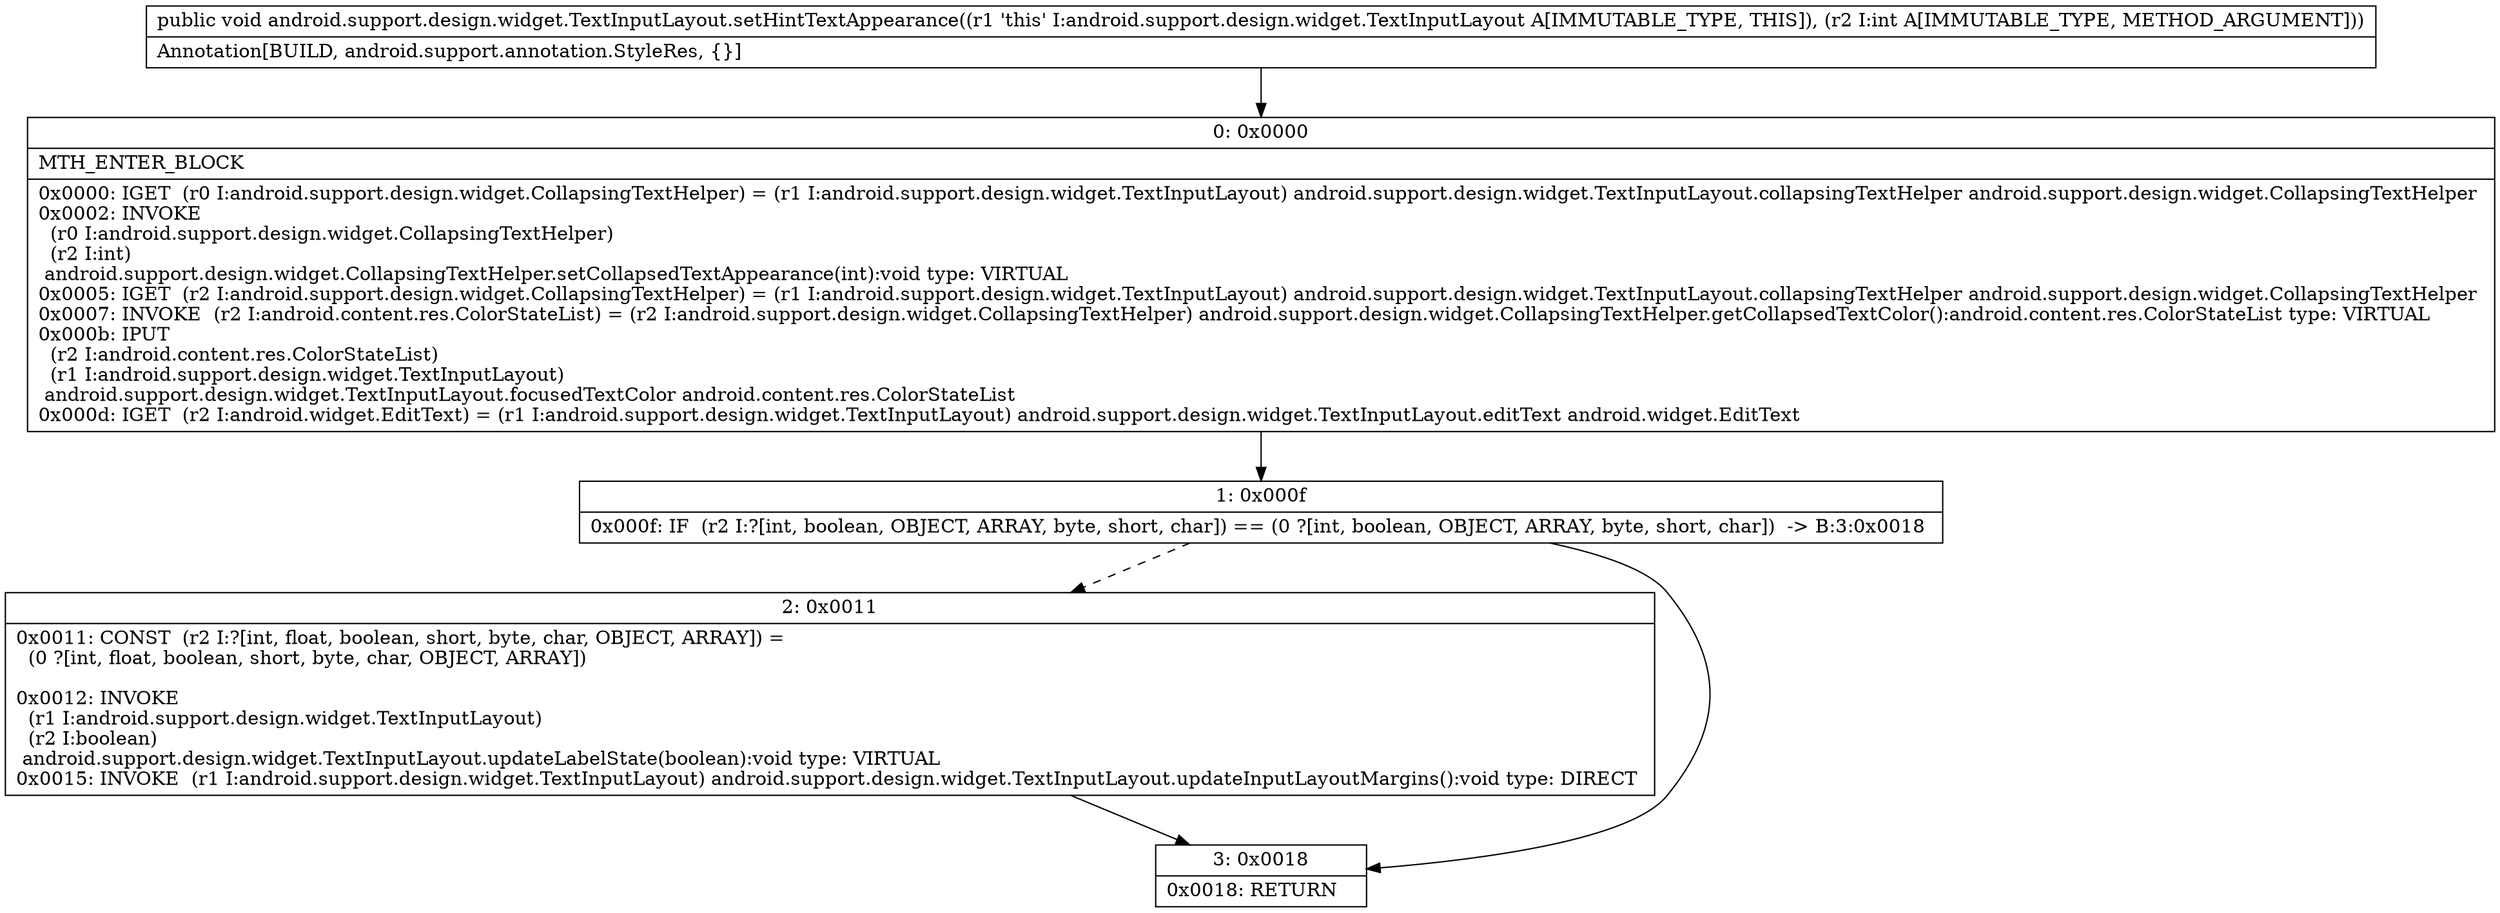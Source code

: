 digraph "CFG forandroid.support.design.widget.TextInputLayout.setHintTextAppearance(I)V" {
Node_0 [shape=record,label="{0\:\ 0x0000|MTH_ENTER_BLOCK\l|0x0000: IGET  (r0 I:android.support.design.widget.CollapsingTextHelper) = (r1 I:android.support.design.widget.TextInputLayout) android.support.design.widget.TextInputLayout.collapsingTextHelper android.support.design.widget.CollapsingTextHelper \l0x0002: INVOKE  \l  (r0 I:android.support.design.widget.CollapsingTextHelper)\l  (r2 I:int)\l android.support.design.widget.CollapsingTextHelper.setCollapsedTextAppearance(int):void type: VIRTUAL \l0x0005: IGET  (r2 I:android.support.design.widget.CollapsingTextHelper) = (r1 I:android.support.design.widget.TextInputLayout) android.support.design.widget.TextInputLayout.collapsingTextHelper android.support.design.widget.CollapsingTextHelper \l0x0007: INVOKE  (r2 I:android.content.res.ColorStateList) = (r2 I:android.support.design.widget.CollapsingTextHelper) android.support.design.widget.CollapsingTextHelper.getCollapsedTextColor():android.content.res.ColorStateList type: VIRTUAL \l0x000b: IPUT  \l  (r2 I:android.content.res.ColorStateList)\l  (r1 I:android.support.design.widget.TextInputLayout)\l android.support.design.widget.TextInputLayout.focusedTextColor android.content.res.ColorStateList \l0x000d: IGET  (r2 I:android.widget.EditText) = (r1 I:android.support.design.widget.TextInputLayout) android.support.design.widget.TextInputLayout.editText android.widget.EditText \l}"];
Node_1 [shape=record,label="{1\:\ 0x000f|0x000f: IF  (r2 I:?[int, boolean, OBJECT, ARRAY, byte, short, char]) == (0 ?[int, boolean, OBJECT, ARRAY, byte, short, char])  \-\> B:3:0x0018 \l}"];
Node_2 [shape=record,label="{2\:\ 0x0011|0x0011: CONST  (r2 I:?[int, float, boolean, short, byte, char, OBJECT, ARRAY]) = \l  (0 ?[int, float, boolean, short, byte, char, OBJECT, ARRAY])\l \l0x0012: INVOKE  \l  (r1 I:android.support.design.widget.TextInputLayout)\l  (r2 I:boolean)\l android.support.design.widget.TextInputLayout.updateLabelState(boolean):void type: VIRTUAL \l0x0015: INVOKE  (r1 I:android.support.design.widget.TextInputLayout) android.support.design.widget.TextInputLayout.updateInputLayoutMargins():void type: DIRECT \l}"];
Node_3 [shape=record,label="{3\:\ 0x0018|0x0018: RETURN   \l}"];
MethodNode[shape=record,label="{public void android.support.design.widget.TextInputLayout.setHintTextAppearance((r1 'this' I:android.support.design.widget.TextInputLayout A[IMMUTABLE_TYPE, THIS]), (r2 I:int A[IMMUTABLE_TYPE, METHOD_ARGUMENT]))  | Annotation[BUILD, android.support.annotation.StyleRes, \{\}]\l}"];
MethodNode -> Node_0;
Node_0 -> Node_1;
Node_1 -> Node_2[style=dashed];
Node_1 -> Node_3;
Node_2 -> Node_3;
}

